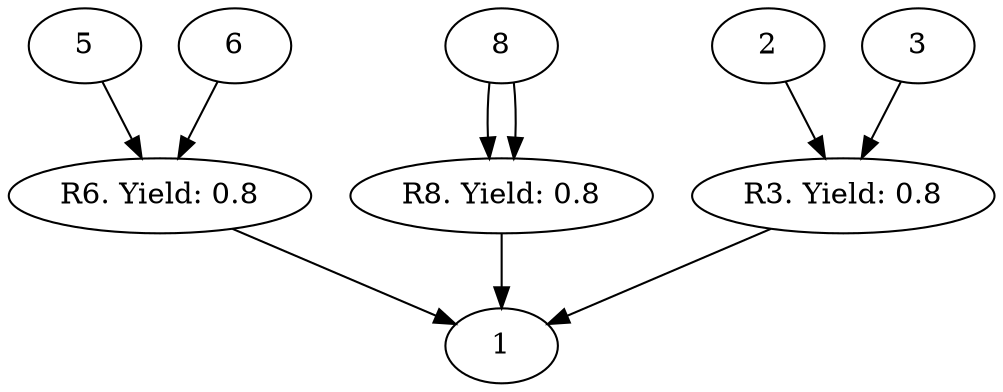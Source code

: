 digraph G { 
{
	R3 [label = "R3. Yield: 0.8"]
	R6 [label = "R6. Yield: 0.8"]
	R8 [label = "R8. Yield: 0.8"]
}
	R3 -> 1;
	2 -> R3;
	3 -> R3;
	R6 -> 1;
	5 -> R6;
	6 -> R6;
	R8 -> 1;
	8 -> R8;
	8 -> R8;
}